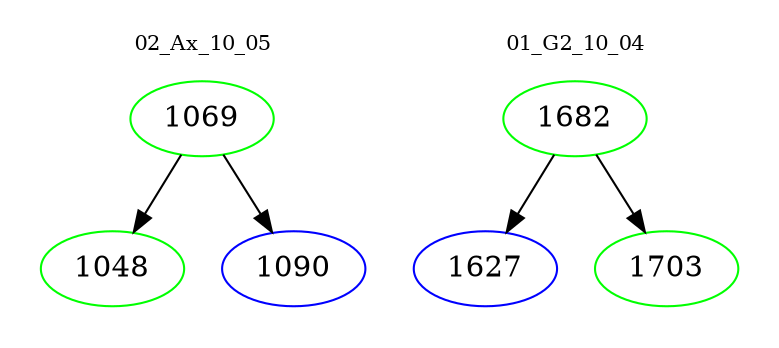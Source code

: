 digraph{
subgraph cluster_0 {
color = white
label = "02_Ax_10_05";
fontsize=10;
T0_1069 [label="1069", color="green"]
T0_1069 -> T0_1048 [color="black"]
T0_1048 [label="1048", color="green"]
T0_1069 -> T0_1090 [color="black"]
T0_1090 [label="1090", color="blue"]
}
subgraph cluster_1 {
color = white
label = "01_G2_10_04";
fontsize=10;
T1_1682 [label="1682", color="green"]
T1_1682 -> T1_1627 [color="black"]
T1_1627 [label="1627", color="blue"]
T1_1682 -> T1_1703 [color="black"]
T1_1703 [label="1703", color="green"]
}
}
